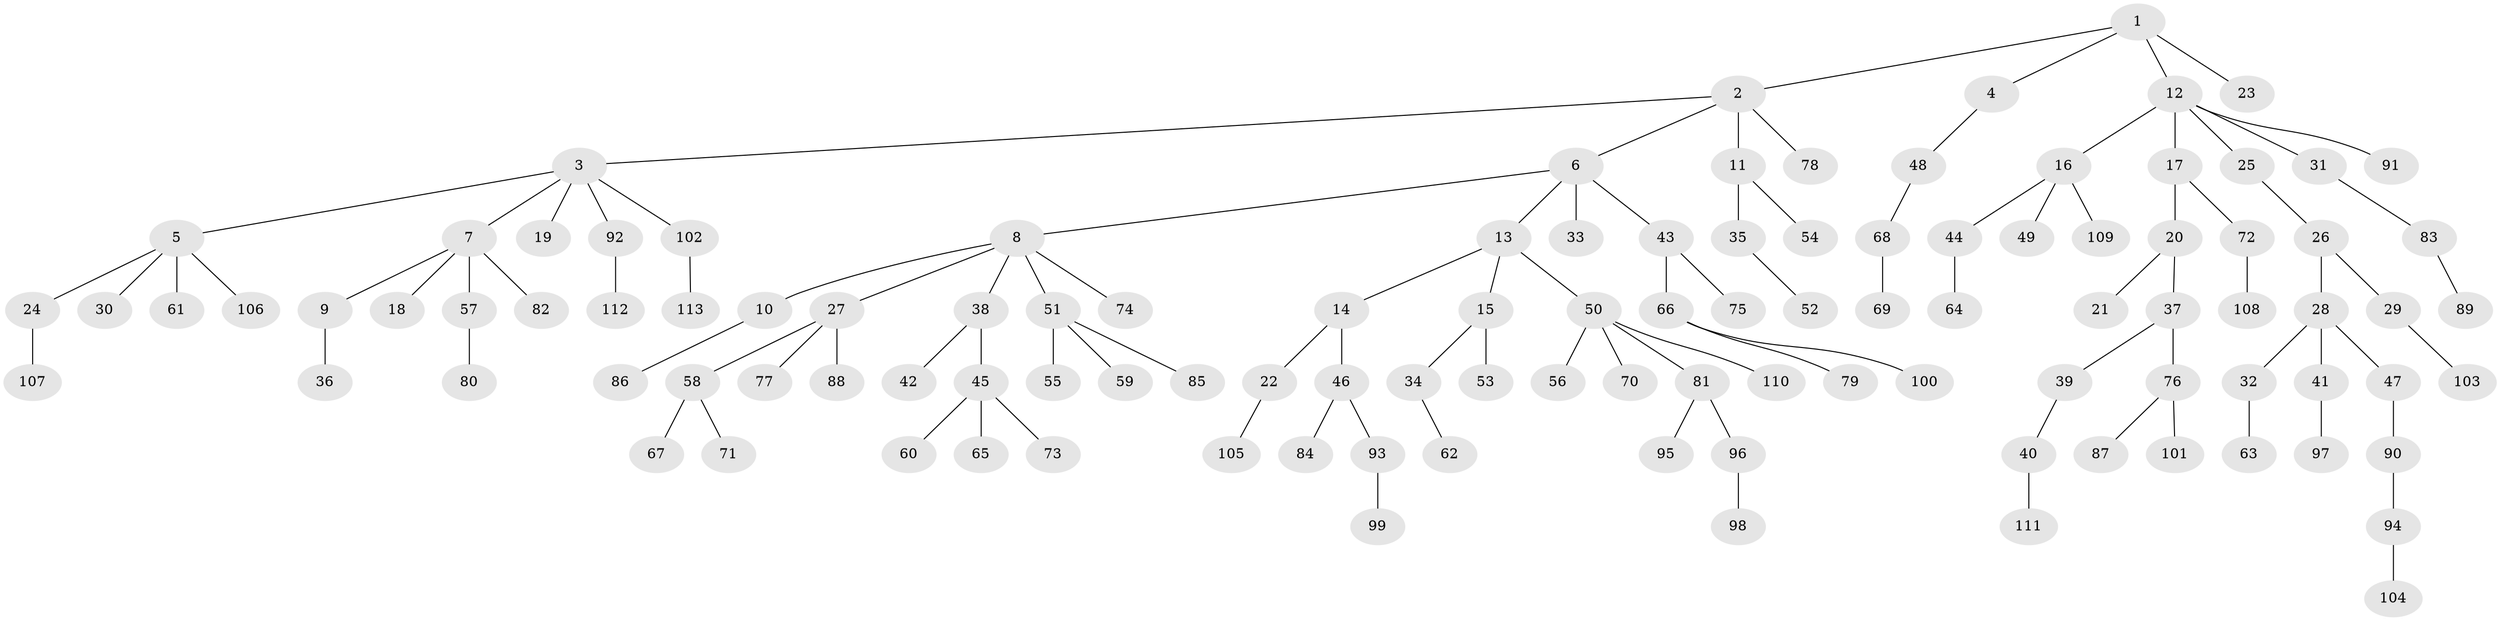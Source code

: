 // Generated by graph-tools (version 1.1) at 2025/36/03/09/25 02:36:49]
// undirected, 113 vertices, 112 edges
graph export_dot {
graph [start="1"]
  node [color=gray90,style=filled];
  1;
  2;
  3;
  4;
  5;
  6;
  7;
  8;
  9;
  10;
  11;
  12;
  13;
  14;
  15;
  16;
  17;
  18;
  19;
  20;
  21;
  22;
  23;
  24;
  25;
  26;
  27;
  28;
  29;
  30;
  31;
  32;
  33;
  34;
  35;
  36;
  37;
  38;
  39;
  40;
  41;
  42;
  43;
  44;
  45;
  46;
  47;
  48;
  49;
  50;
  51;
  52;
  53;
  54;
  55;
  56;
  57;
  58;
  59;
  60;
  61;
  62;
  63;
  64;
  65;
  66;
  67;
  68;
  69;
  70;
  71;
  72;
  73;
  74;
  75;
  76;
  77;
  78;
  79;
  80;
  81;
  82;
  83;
  84;
  85;
  86;
  87;
  88;
  89;
  90;
  91;
  92;
  93;
  94;
  95;
  96;
  97;
  98;
  99;
  100;
  101;
  102;
  103;
  104;
  105;
  106;
  107;
  108;
  109;
  110;
  111;
  112;
  113;
  1 -- 2;
  1 -- 4;
  1 -- 12;
  1 -- 23;
  2 -- 3;
  2 -- 6;
  2 -- 11;
  2 -- 78;
  3 -- 5;
  3 -- 7;
  3 -- 19;
  3 -- 92;
  3 -- 102;
  4 -- 48;
  5 -- 24;
  5 -- 30;
  5 -- 61;
  5 -- 106;
  6 -- 8;
  6 -- 13;
  6 -- 33;
  6 -- 43;
  7 -- 9;
  7 -- 18;
  7 -- 57;
  7 -- 82;
  8 -- 10;
  8 -- 27;
  8 -- 38;
  8 -- 51;
  8 -- 74;
  9 -- 36;
  10 -- 86;
  11 -- 35;
  11 -- 54;
  12 -- 16;
  12 -- 17;
  12 -- 25;
  12 -- 31;
  12 -- 91;
  13 -- 14;
  13 -- 15;
  13 -- 50;
  14 -- 22;
  14 -- 46;
  15 -- 34;
  15 -- 53;
  16 -- 44;
  16 -- 49;
  16 -- 109;
  17 -- 20;
  17 -- 72;
  20 -- 21;
  20 -- 37;
  22 -- 105;
  24 -- 107;
  25 -- 26;
  26 -- 28;
  26 -- 29;
  27 -- 58;
  27 -- 77;
  27 -- 88;
  28 -- 32;
  28 -- 41;
  28 -- 47;
  29 -- 103;
  31 -- 83;
  32 -- 63;
  34 -- 62;
  35 -- 52;
  37 -- 39;
  37 -- 76;
  38 -- 42;
  38 -- 45;
  39 -- 40;
  40 -- 111;
  41 -- 97;
  43 -- 66;
  43 -- 75;
  44 -- 64;
  45 -- 60;
  45 -- 65;
  45 -- 73;
  46 -- 84;
  46 -- 93;
  47 -- 90;
  48 -- 68;
  50 -- 56;
  50 -- 70;
  50 -- 81;
  50 -- 110;
  51 -- 55;
  51 -- 59;
  51 -- 85;
  57 -- 80;
  58 -- 67;
  58 -- 71;
  66 -- 79;
  66 -- 100;
  68 -- 69;
  72 -- 108;
  76 -- 87;
  76 -- 101;
  81 -- 95;
  81 -- 96;
  83 -- 89;
  90 -- 94;
  92 -- 112;
  93 -- 99;
  94 -- 104;
  96 -- 98;
  102 -- 113;
}
